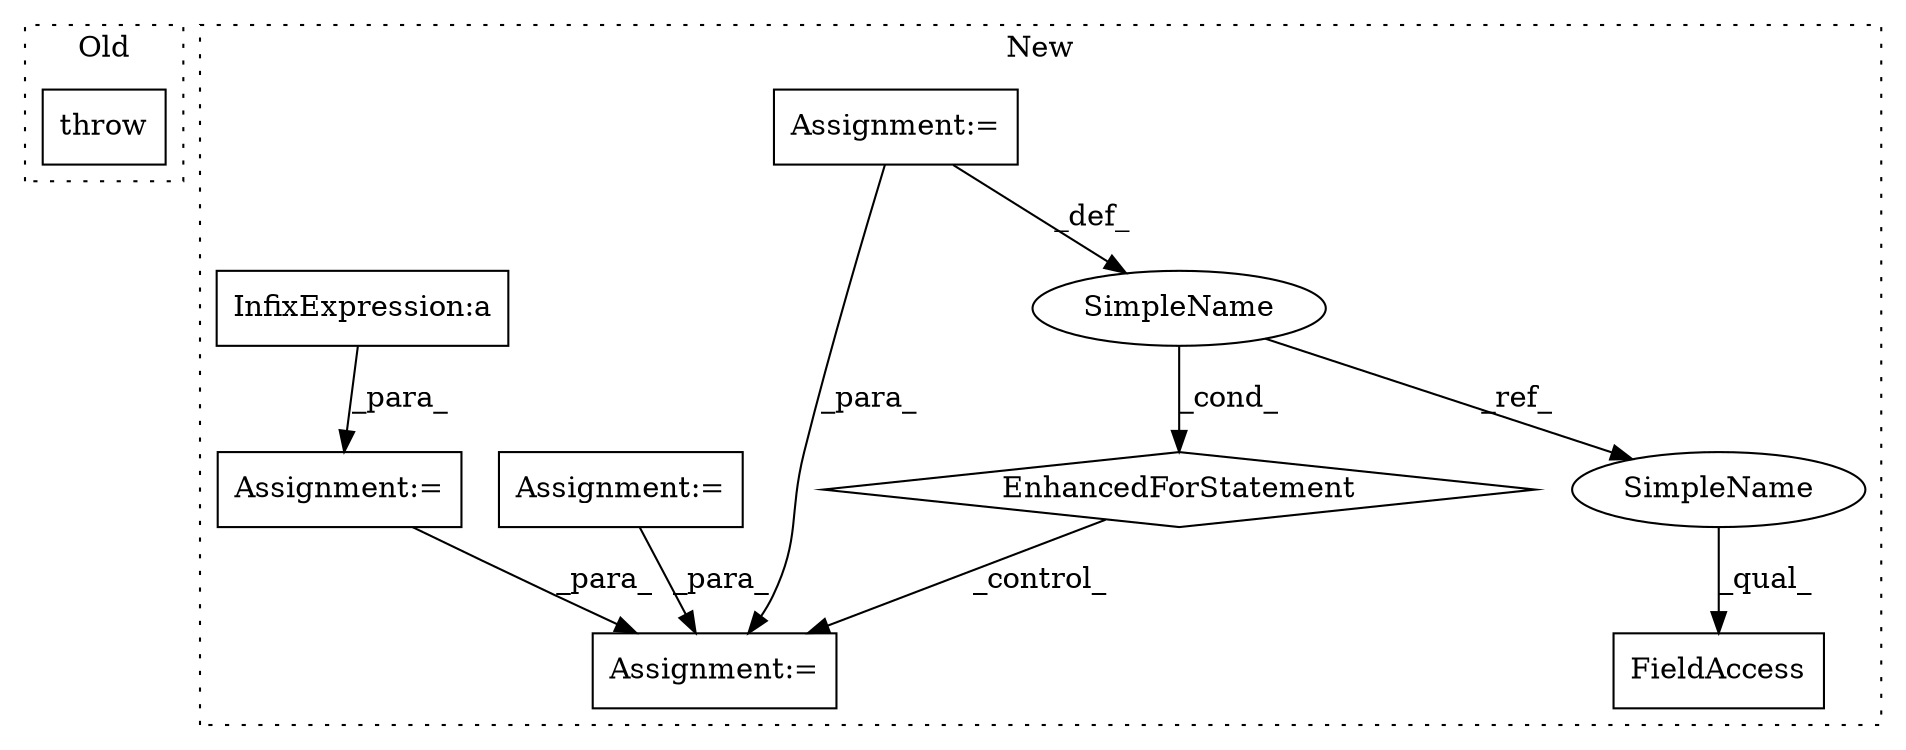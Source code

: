digraph G {
subgraph cluster0 {
1 [label="throw" a="53" s="2380" l="6" shape="box"];
label = "Old";
style="dotted";
}
subgraph cluster1 {
2 [label="EnhancedForStatement" a="70" s="7273,7359" l="53,2" shape="diamond"];
3 [label="Assignment:=" a="7" s="7273,7359" l="53,2" shape="box"];
4 [label="Assignment:=" a="7" s="7468" l="2" shape="box"];
5 [label="SimpleName" a="42" s="7330" l="7" shape="ellipse"];
6 [label="Assignment:=" a="7" s="6972" l="1" shape="box"];
7 [label="FieldAccess" a="22" s="7374" l="12" shape="box"];
8 [label="Assignment:=" a="7" s="7109" l="1" shape="box"];
9 [label="InfixExpression:a" a="27" s="7168" l="3" shape="box"];
10 [label="SimpleName" a="42" s="7374" l="7" shape="ellipse"];
label = "New";
style="dotted";
}
2 -> 4 [label="_control_"];
3 -> 4 [label="_para_"];
3 -> 5 [label="_def_"];
5 -> 10 [label="_ref_"];
5 -> 2 [label="_cond_"];
6 -> 4 [label="_para_"];
8 -> 4 [label="_para_"];
9 -> 8 [label="_para_"];
10 -> 7 [label="_qual_"];
}